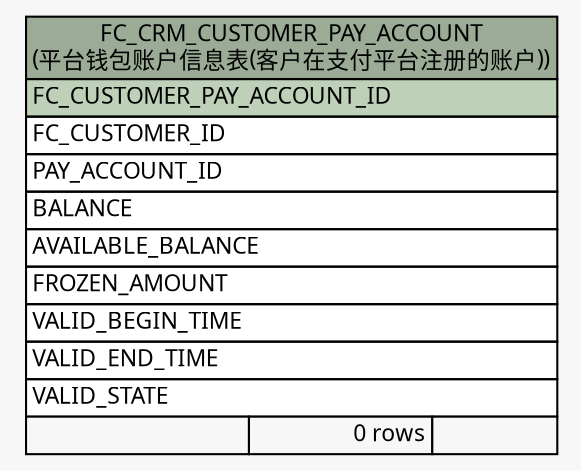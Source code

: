 // dot 2.26.0 on Linux 2.6.32-504.8.1.el6.x86_64
// SchemaSpy rev Unknown
digraph "FC_CRM_CUSTOMER_PAY_ACCOUNT" {
  graph [
    rankdir="RL"
    bgcolor="#f7f7f7"
    nodesep="0.18"
    ranksep="0.46"
    fontname="Microsoft YaHei"
    fontsize="11"
  ];
  node [
    fontname="Microsoft YaHei"
    fontsize="11"
    shape="plaintext"
  ];
  edge [
    arrowsize="0.8"
  ];
  "FC_CRM_CUSTOMER_PAY_ACCOUNT" [
    label=<
    <TABLE BORDER="0" CELLBORDER="1" CELLSPACING="0" BGCOLOR="#ffffff">
      <TR><TD COLSPAN="3" BGCOLOR="#9bab96" ALIGN="CENTER">FC_CRM_CUSTOMER_PAY_ACCOUNT<br/>(平台钱包账户信息表(客户在支付平台注册的账户))</TD></TR>
      <TR><TD PORT="FC_CUSTOMER_PAY_ACCOUNT_ID" COLSPAN="3" BGCOLOR="#bed1b8" ALIGN="LEFT">FC_CUSTOMER_PAY_ACCOUNT_ID</TD></TR>
      <TR><TD PORT="FC_CUSTOMER_ID" COLSPAN="3" ALIGN="LEFT">FC_CUSTOMER_ID</TD></TR>
      <TR><TD PORT="PAY_ACCOUNT_ID" COLSPAN="3" ALIGN="LEFT">PAY_ACCOUNT_ID</TD></TR>
      <TR><TD PORT="BALANCE" COLSPAN="3" ALIGN="LEFT">BALANCE</TD></TR>
      <TR><TD PORT="AVAILABLE_BALANCE" COLSPAN="3" ALIGN="LEFT">AVAILABLE_BALANCE</TD></TR>
      <TR><TD PORT="FROZEN_AMOUNT" COLSPAN="3" ALIGN="LEFT">FROZEN_AMOUNT</TD></TR>
      <TR><TD PORT="VALID_BEGIN_TIME" COLSPAN="3" ALIGN="LEFT">VALID_BEGIN_TIME</TD></TR>
      <TR><TD PORT="VALID_END_TIME" COLSPAN="3" ALIGN="LEFT">VALID_END_TIME</TD></TR>
      <TR><TD PORT="VALID_STATE" COLSPAN="3" ALIGN="LEFT">VALID_STATE</TD></TR>
      <TR><TD ALIGN="LEFT" BGCOLOR="#f7f7f7">  </TD><TD ALIGN="RIGHT" BGCOLOR="#f7f7f7">0 rows</TD><TD ALIGN="RIGHT" BGCOLOR="#f7f7f7">  </TD></TR>
    </TABLE>>
    URL="tables/FC_CRM_CUSTOMER_PAY_ACCOUNT.html"
    tooltip="FC_CRM_CUSTOMER_PAY_ACCOUNT"
  ];
}
